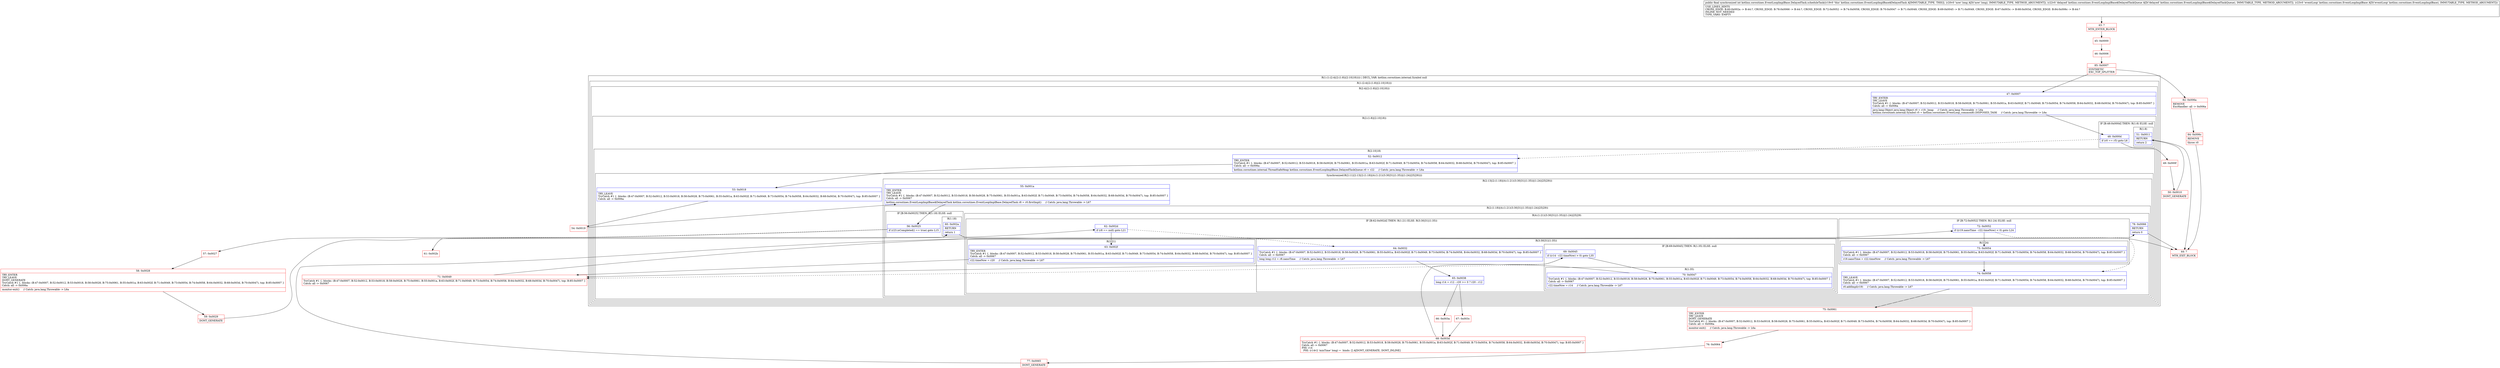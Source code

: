 digraph "CFG forkotlinx.coroutines.EventLoopImplBase.DelayedTask.scheduleTask(JLkotlinx\/coroutines\/EventLoopImplBase$DelayedTaskQueue;Lkotlinx\/coroutines\/EventLoopImplBase;)I" {
subgraph cluster_Region_1531818699 {
label = "R(1:(1:(2:4|(2:(1:8)|(2:10|18))))) | DECL_VAR: kotlinx.coroutines.internal.Symbol null\l";
node [shape=record,color=blue];
subgraph cluster_Region_1244977662 {
label = "R(1:(2:4|(2:(1:8)|(2:10|18))))";
node [shape=record,color=blue];
subgraph cluster_Region_217685532 {
label = "R(2:4|(2:(1:8)|(2:10|18)))";
node [shape=record,color=blue];
Node_47 [shape=record,label="{47\:\ 0x0007|TRY_ENTER\lTRY_LEAVE\lTryCatch #1 \{, blocks: (B:47:0x0007, B:52:0x0012, B:53:0x0018, B:58:0x0028, B:75:0x0061, B:55:0x001a, B:63:0x002f, B:71:0x0049, B:73:0x0054, B:74:0x0058, B:64:0x0032, B:68:0x003d, B:70:0x0047), top: B:85:0x0007 \}\lCatch: all \-\> 0x006a\l|java.lang.Object java.lang.Object r0 = r19._heap     \/\/ Catch: java.lang.Throwable \-\> L6a\lkotlinx.coroutines.internal.Symbol r5 = kotlinx.coroutines.EventLoop_commonKt.DISPOSED_TASK     \/\/ Catch: java.lang.Throwable \-\> L6a\l}"];
subgraph cluster_Region_1251659565 {
label = "R(2:(1:8)|(2:10|18))";
node [shape=record,color=blue];
subgraph cluster_IfRegion_979070193 {
label = "IF [B:48:0x000d] THEN: R(1:8) ELSE: null";
node [shape=record,color=blue];
Node_48 [shape=record,label="{48\:\ 0x000d|if (r0 == r5) goto L6\l}"];
subgraph cluster_Region_977376218 {
label = "R(1:8)";
node [shape=record,color=blue];
Node_51 [shape=record,label="{51\:\ 0x0011|RETURN\l|return 2\l}"];
}
}
subgraph cluster_Region_1331211055 {
label = "R(2:10|18)";
node [shape=record,color=blue];
Node_52 [shape=record,label="{52\:\ 0x0012|TRY_ENTER\lTryCatch #1 \{, blocks: (B:47:0x0007, B:52:0x0012, B:53:0x0018, B:58:0x0028, B:75:0x0061, B:55:0x001a, B:63:0x002f, B:71:0x0049, B:73:0x0054, B:74:0x0058, B:64:0x0032, B:68:0x003d, B:70:0x0047), top: B:85:0x0007 \}\lCatch: all \-\> 0x006a\l|kotlinx.coroutines.internal.ThreadSafeHeap kotlinx.coroutines.EventLoopImplBase.DelayedTaskQueue r0 = r22     \/\/ Catch: java.lang.Throwable \-\> L6a\l}"];
subgraph cluster_SynchronizedRegion_198046931 {
label = "Synchronized:R(2:11|(2:13|(2:(1:18)|(4:(1:21)(3:30|31|(1:35))|(1:24)|25|29))))";
node [shape=record,color=blue];
Node_53 [shape=record,label="{53\:\ 0x0018|TRY_LEAVE\lTryCatch #1 \{, blocks: (B:47:0x0007, B:52:0x0012, B:53:0x0018, B:58:0x0028, B:75:0x0061, B:55:0x001a, B:63:0x002f, B:71:0x0049, B:73:0x0054, B:74:0x0058, B:64:0x0032, B:68:0x003d, B:70:0x0047), top: B:85:0x0007 \}\lCatch: all \-\> 0x006a\l}"];
subgraph cluster_Region_1258586824 {
label = "R(2:13|(2:(1:18)|(4:(1:21)(3:30|31|(1:35))|(1:24)|25|29)))";
node [shape=record,color=blue];
Node_55 [shape=record,label="{55\:\ 0x001a|TRY_ENTER\lTRY_LEAVE\lTryCatch #1 \{, blocks: (B:47:0x0007, B:52:0x0012, B:53:0x0018, B:58:0x0028, B:75:0x0061, B:55:0x001a, B:63:0x002f, B:71:0x0049, B:73:0x0054, B:74:0x0058, B:64:0x0032, B:68:0x003d, B:70:0x0047), top: B:85:0x0007 \}\lCatch: all \-\> 0x0067\l|kotlinx.coroutines.EventLoopImplBase$DelayedTask kotlinx.coroutines.EventLoopImplBase.DelayedTask r8 = r0.firstImpl()     \/\/ Catch: java.lang.Throwable \-\> L67\l}"];
subgraph cluster_Region_212645299 {
label = "R(2:(1:18)|(4:(1:21)(3:30|31|(1:35))|(1:24)|25|29))";
node [shape=record,color=blue];
subgraph cluster_IfRegion_1622898417 {
label = "IF [B:56:0x0025] THEN: R(1:18) ELSE: null";
node [shape=record,color=blue];
Node_56 [shape=record,label="{56\:\ 0x0025|if (r23.isCompleted() == true) goto L15\l}"];
subgraph cluster_Region_2093235820 {
label = "R(1:18)";
node [shape=record,color=blue];
Node_60 [shape=record,label="{60\:\ 0x002a|RETURN\l|return 1\l}"];
}
}
subgraph cluster_Region_710493117 {
label = "R(4:(1:21)(3:30|31|(1:35))|(1:24)|25|29)";
node [shape=record,color=blue];
subgraph cluster_IfRegion_550667274 {
label = "IF [B:62:0x002d] THEN: R(1:21) ELSE: R(3:30|31|(1:35))";
node [shape=record,color=blue];
Node_62 [shape=record,label="{62\:\ 0x002d|if (r8 == null) goto L21\l}"];
subgraph cluster_Region_1252900205 {
label = "R(1:21)";
node [shape=record,color=blue];
Node_63 [shape=record,label="{63\:\ 0x002f|TRY_ENTER\lTryCatch #1 \{, blocks: (B:47:0x0007, B:52:0x0012, B:53:0x0018, B:58:0x0028, B:75:0x0061, B:55:0x001a, B:63:0x002f, B:71:0x0049, B:73:0x0054, B:74:0x0058, B:64:0x0032, B:68:0x003d, B:70:0x0047), top: B:85:0x0007 \}\lCatch: all \-\> 0x0067\l|r22.timeNow = r20     \/\/ Catch: java.lang.Throwable \-\> L67\l}"];
}
subgraph cluster_Region_1155368879 {
label = "R(3:30|31|(1:35))";
node [shape=record,color=blue];
Node_64 [shape=record,label="{64\:\ 0x0032|TryCatch #1 \{, blocks: (B:47:0x0007, B:52:0x0012, B:53:0x0018, B:58:0x0028, B:75:0x0061, B:55:0x001a, B:63:0x002f, B:71:0x0049, B:73:0x0054, B:74:0x0058, B:64:0x0032, B:68:0x003d, B:70:0x0047), top: B:85:0x0007 \}\lCatch: all \-\> 0x0067\l|long long r12 = r8.nanoTime     \/\/ Catch: java.lang.Throwable \-\> L67\l}"];
Node_65 [shape=record,label="{65\:\ 0x0038|long r14 = r12 \- r20 \>= 0 ? r20 : r12\l}"];
subgraph cluster_IfRegion_723541822 {
label = "IF [B:69:0x0045] THEN: R(1:35) ELSE: null";
node [shape=record,color=blue];
Node_69 [shape=record,label="{69\:\ 0x0045|if ((r14 \- r22.timeNow) \> 0) goto L35\l}"];
subgraph cluster_Region_1258595660 {
label = "R(1:35)";
node [shape=record,color=blue];
Node_70 [shape=record,label="{70\:\ 0x0047|TryCatch #1 \{, blocks: (B:47:0x0007, B:52:0x0012, B:53:0x0018, B:58:0x0028, B:75:0x0061, B:55:0x001a, B:63:0x002f, B:71:0x0049, B:73:0x0054, B:74:0x0058, B:64:0x0032, B:68:0x003d, B:70:0x0047), top: B:85:0x0007 \}\lCatch: all \-\> 0x0067\l|r22.timeNow = r14     \/\/ Catch: java.lang.Throwable \-\> L67\l}"];
}
}
}
}
subgraph cluster_IfRegion_591763622 {
label = "IF [B:72:0x0052] THEN: R(1:24) ELSE: null";
node [shape=record,color=blue];
Node_72 [shape=record,label="{72\:\ 0x0052|if ((r19.nanoTime \- r22.timeNow) \< 0) goto L24\l}"];
subgraph cluster_Region_418545345 {
label = "R(1:24)";
node [shape=record,color=blue];
Node_73 [shape=record,label="{73\:\ 0x0054|TryCatch #1 \{, blocks: (B:47:0x0007, B:52:0x0012, B:53:0x0018, B:58:0x0028, B:75:0x0061, B:55:0x001a, B:63:0x002f, B:71:0x0049, B:73:0x0054, B:74:0x0058, B:64:0x0032, B:68:0x003d, B:70:0x0047), top: B:85:0x0007 \}\lCatch: all \-\> 0x0067\l|r19.nanoTime = r22.timeNow     \/\/ Catch: java.lang.Throwable \-\> L67\l}"];
}
}
Node_74 [shape=record,label="{74\:\ 0x0058|TRY_LEAVE\lTryCatch #1 \{, blocks: (B:47:0x0007, B:52:0x0012, B:53:0x0018, B:58:0x0028, B:75:0x0061, B:55:0x001a, B:63:0x002f, B:71:0x0049, B:73:0x0054, B:74:0x0058, B:64:0x0032, B:68:0x003d, B:70:0x0047), top: B:85:0x0007 \}\lCatch: all \-\> 0x0067\l|r0.addImpl(r19)     \/\/ Catch: java.lang.Throwable \-\> L67\l}"];
Node_78 [shape=record,label="{78\:\ 0x0066|RETURN\l|return 0\l}"];
}
}
}
}
}
}
}
}
}
Node_43 [shape=record,color=red,label="{43\:\ ?|MTH_ENTER_BLOCK\l}"];
Node_45 [shape=record,color=red,label="{45\:\ 0x0000}"];
Node_46 [shape=record,color=red,label="{46\:\ 0x0006}"];
Node_85 [shape=record,color=red,label="{85\:\ 0x0007|SYNTHETIC\lEXC_TOP_SPLITTER\l}"];
Node_49 [shape=record,color=red,label="{49\:\ 0x000f}"];
Node_50 [shape=record,color=red,label="{50\:\ 0x0010|DONT_GENERATE\l}"];
Node_44 [shape=record,color=red,label="{44\:\ ?|MTH_EXIT_BLOCK\l}"];
Node_54 [shape=record,color=red,label="{54\:\ 0x0019}"];
Node_57 [shape=record,color=red,label="{57\:\ 0x0027}"];
Node_58 [shape=record,color=red,label="{58\:\ 0x0028|TRY_ENTER\lTRY_LEAVE\lDONT_GENERATE\lTryCatch #1 \{, blocks: (B:47:0x0007, B:52:0x0012, B:53:0x0018, B:58:0x0028, B:75:0x0061, B:55:0x001a, B:63:0x002f, B:71:0x0049, B:73:0x0054, B:74:0x0058, B:64:0x0032, B:68:0x003d, B:70:0x0047), top: B:85:0x0007 \}\lCatch: all \-\> 0x006a\l|monitor\-exit()     \/\/ Catch: java.lang.Throwable \-\> L6a\l}"];
Node_59 [shape=record,color=red,label="{59\:\ 0x0029|DONT_GENERATE\l}"];
Node_61 [shape=record,color=red,label="{61\:\ 0x002b}"];
Node_71 [shape=record,color=red,label="{71\:\ 0x0049|TryCatch #1 \{, blocks: (B:47:0x0007, B:52:0x0012, B:53:0x0018, B:58:0x0028, B:75:0x0061, B:55:0x001a, B:63:0x002f, B:71:0x0049, B:73:0x0054, B:74:0x0058, B:64:0x0032, B:68:0x003d, B:70:0x0047), top: B:85:0x0007 \}\lCatch: all \-\> 0x0067\l}"];
Node_75 [shape=record,color=red,label="{75\:\ 0x0061|TRY_ENTER\lTRY_LEAVE\lDONT_GENERATE\lTryCatch #1 \{, blocks: (B:47:0x0007, B:52:0x0012, B:53:0x0018, B:58:0x0028, B:75:0x0061, B:55:0x001a, B:63:0x002f, B:71:0x0049, B:73:0x0054, B:74:0x0058, B:64:0x0032, B:68:0x003d, B:70:0x0047), top: B:85:0x0007 \}\lCatch: all \-\> 0x006a\l|monitor\-exit()     \/\/ Catch: java.lang.Throwable \-\> L6a\l}"];
Node_76 [shape=record,color=red,label="{76\:\ 0x0064}"];
Node_77 [shape=record,color=red,label="{77\:\ 0x0065|DONT_GENERATE\l}"];
Node_66 [shape=record,color=red,label="{66\:\ 0x003a}"];
Node_68 [shape=record,color=red,label="{68\:\ 0x003d|TryCatch #1 \{, blocks: (B:47:0x0007, B:52:0x0012, B:53:0x0018, B:58:0x0028, B:75:0x0061, B:55:0x001a, B:63:0x002f, B:71:0x0049, B:73:0x0054, B:74:0x0058, B:64:0x0032, B:68:0x003d, B:70:0x0047), top: B:85:0x0007 \}\lCatch: all \-\> 0x0067\lPHI: r14 \l  PHI: (r14v2 'minTime' long) =  binds: [] A[DONT_GENERATE, DONT_INLINE]\l}"];
Node_67 [shape=record,color=red,label="{67\:\ 0x003c}"];
Node_82 [shape=record,color=red,label="{82\:\ 0x006a|REMOVE\lExcHandler: all \-\> 0x006a\l}"];
Node_84 [shape=record,color=red,label="{84\:\ 0x006c|REMOVE\l|throw r0\l}"];
MethodNode[shape=record,label="{public final synchronized int kotlinx.coroutines.EventLoopImplBase.DelayedTask.scheduleTask((r19v0 'this' kotlinx.coroutines.EventLoopImplBase$DelayedTask A[IMMUTABLE_TYPE, THIS]), (r20v0 'now' long A[D('now' long), IMMUTABLE_TYPE, METHOD_ARGUMENT]), (r22v0 'delayed' kotlinx.coroutines.EventLoopImplBase$DelayedTaskQueue A[D('delayed' kotlinx.coroutines.EventLoopImplBase$DelayedTaskQueue), IMMUTABLE_TYPE, METHOD_ARGUMENT]), (r23v0 'eventLoop' kotlinx.coroutines.EventLoopImplBase A[D('eventLoop' kotlinx.coroutines.EventLoopImplBase), IMMUTABLE_TYPE, METHOD_ARGUMENT]))  | USE_LINES_HINTS\lCROSS_EDGE: B:60:0x002a \-\> B:44:?, CROSS_EDGE: B:78:0x0066 \-\> B:44:?, CROSS_EDGE: B:72:0x0052 \-\> B:74:0x0058, CROSS_EDGE: B:70:0x0047 \-\> B:71:0x0049, CROSS_EDGE: B:69:0x0045 \-\> B:71:0x0049, CROSS_EDGE: B:67:0x003c \-\> B:68:0x003d, CROSS_EDGE: B:84:0x006c \-\> B:44:?\lINLINE_NOT_NEEDED\lTYPE_VARS: EMPTY\l}"];
MethodNode -> Node_43;Node_47 -> Node_48;
Node_48 -> Node_49;
Node_48 -> Node_52[style=dashed];
Node_51 -> Node_44;
Node_52 -> Node_53;
Node_53 -> Node_54;
Node_55 -> Node_56;
Node_56 -> Node_57;
Node_56 -> Node_61[style=dashed];
Node_60 -> Node_44;
Node_62 -> Node_63;
Node_62 -> Node_64[style=dashed];
Node_63 -> Node_71;
Node_64 -> Node_65;
Node_65 -> Node_66;
Node_65 -> Node_67;
Node_69 -> Node_70;
Node_69 -> Node_71[style=dashed];
Node_70 -> Node_71;
Node_72 -> Node_73;
Node_72 -> Node_74[style=dashed];
Node_73 -> Node_74;
Node_74 -> Node_75;
Node_78 -> Node_44;
Node_43 -> Node_45;
Node_45 -> Node_46;
Node_46 -> Node_85;
Node_85 -> Node_47;
Node_85 -> Node_82;
Node_49 -> Node_50;
Node_50 -> Node_51;
Node_54 -> Node_55;
Node_57 -> Node_58;
Node_58 -> Node_59;
Node_59 -> Node_60;
Node_61 -> Node_62;
Node_71 -> Node_72;
Node_75 -> Node_76;
Node_76 -> Node_77;
Node_77 -> Node_78;
Node_66 -> Node_68;
Node_68 -> Node_69;
Node_67 -> Node_68;
Node_82 -> Node_84;
Node_84 -> Node_44;
}

